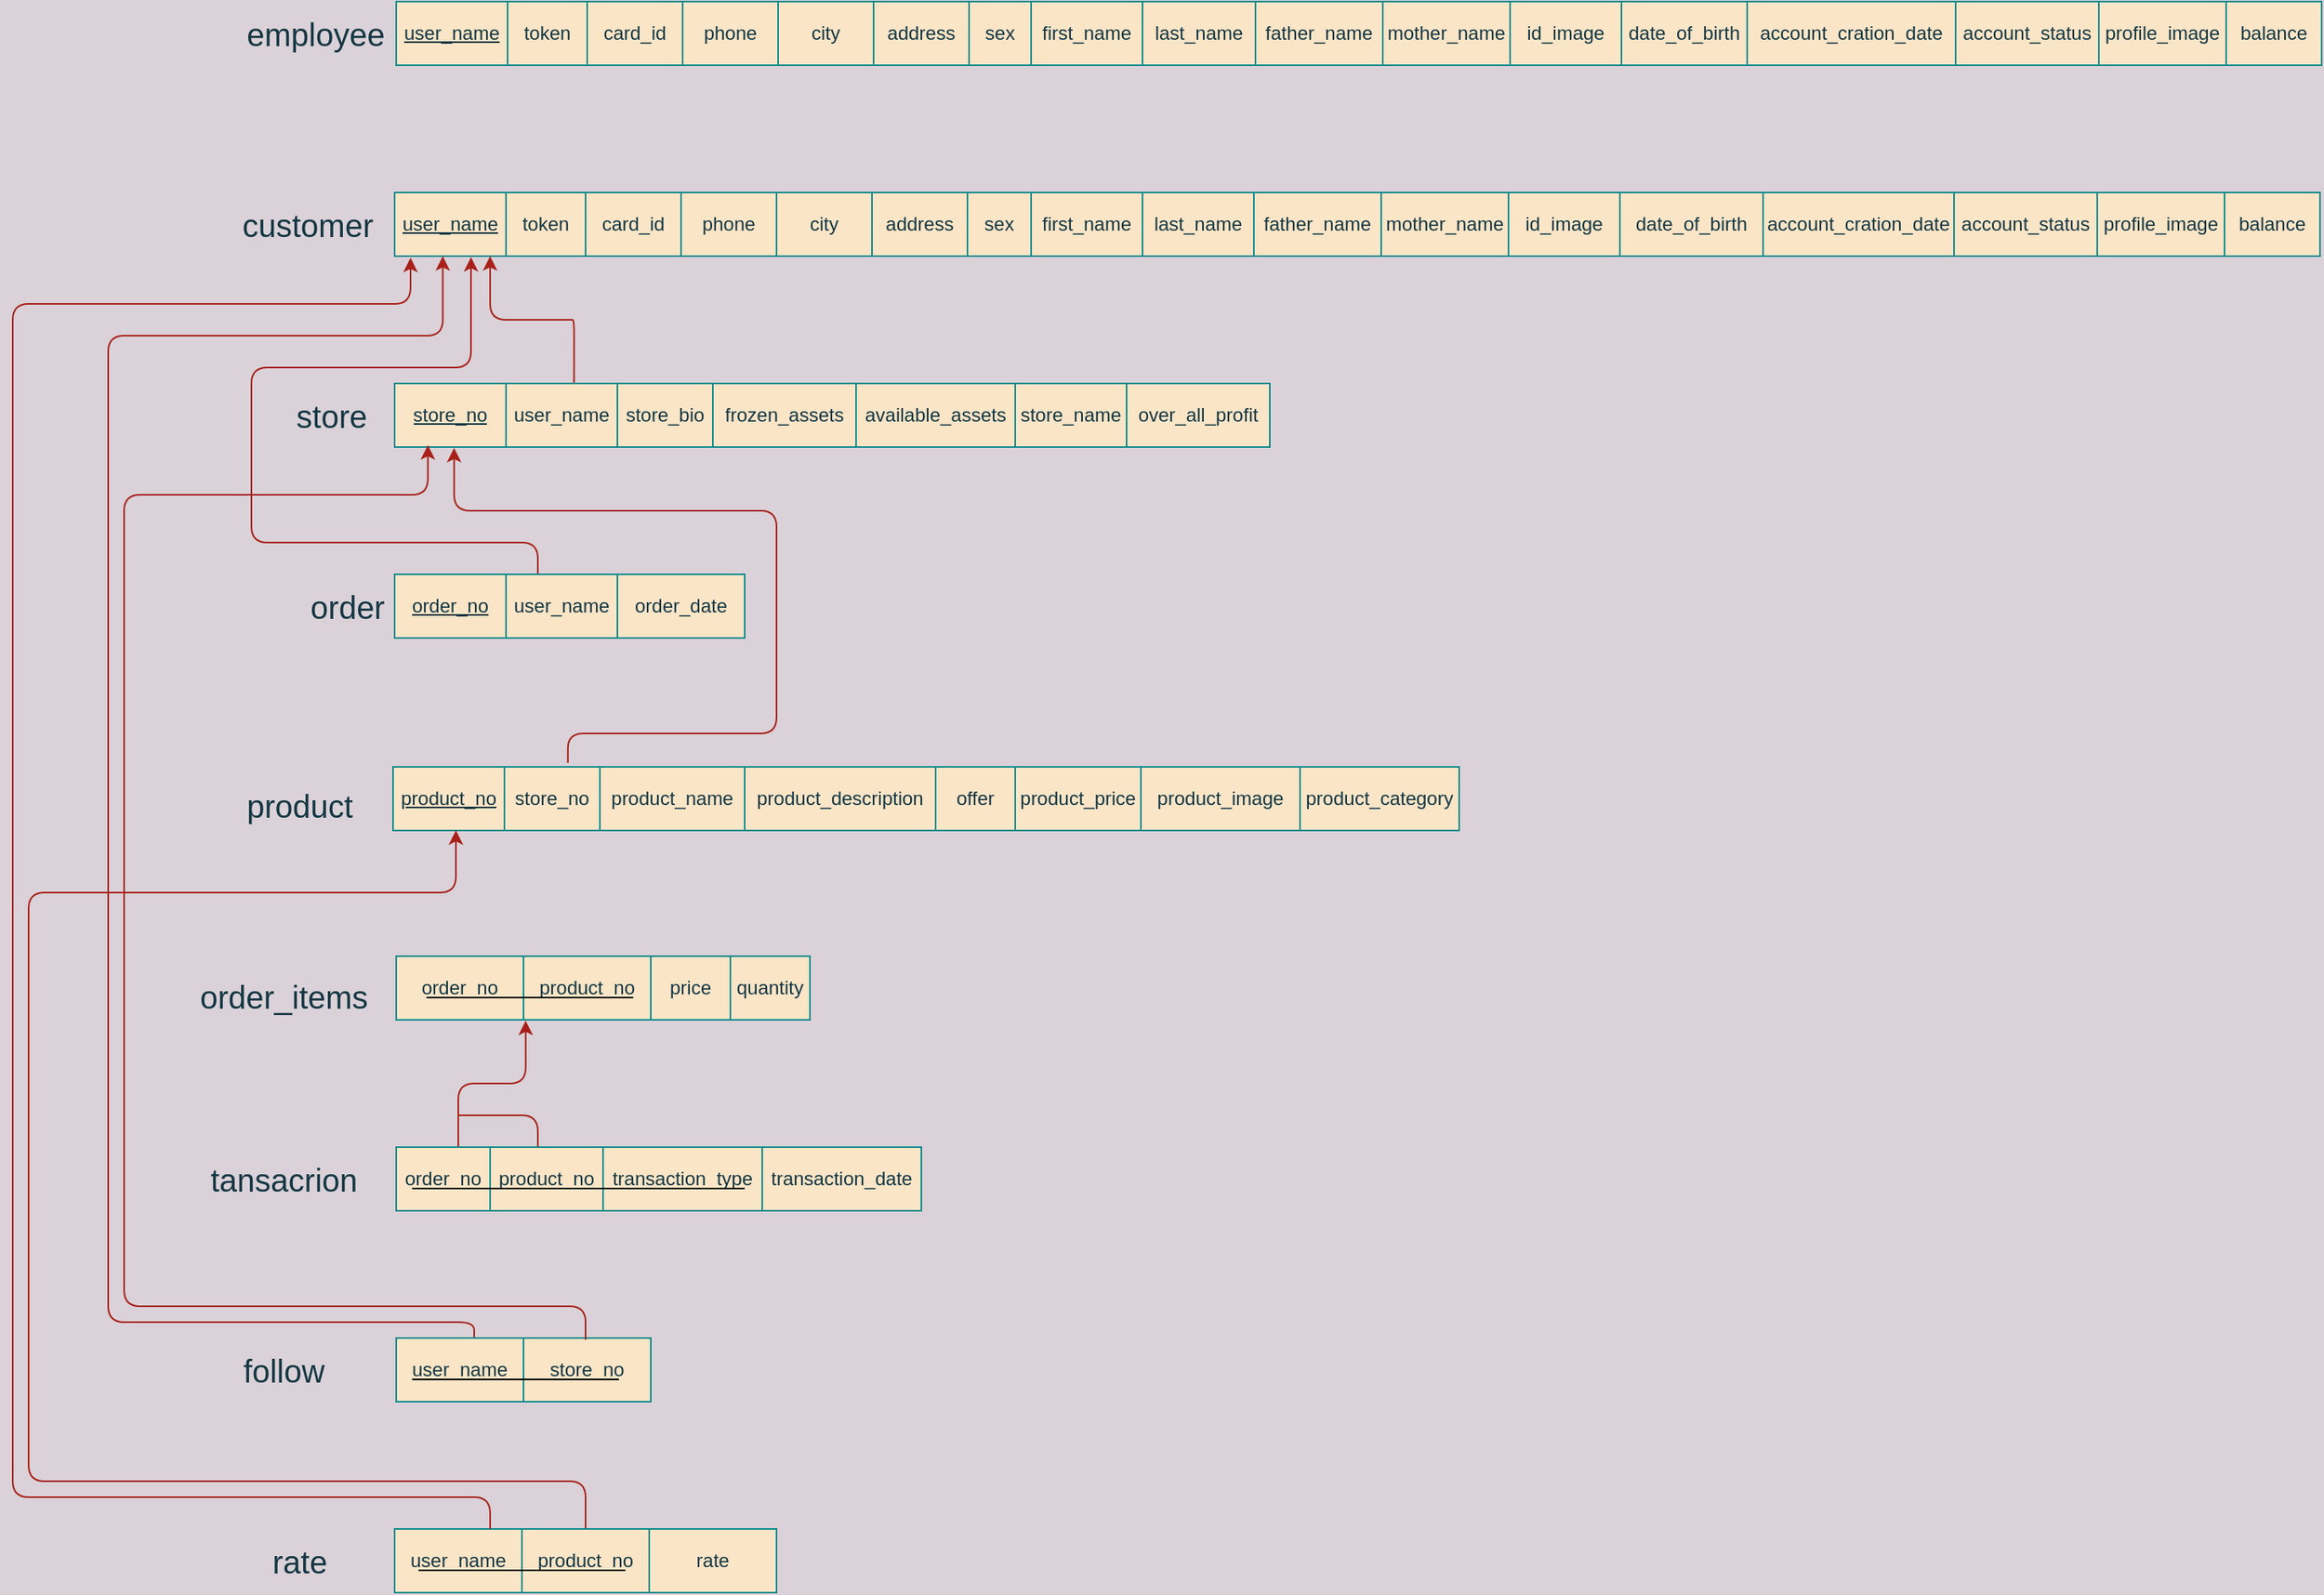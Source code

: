 <mxfile version="14.5.1" type="device"><diagram id="EsGol_sv_66CowbfucxW" name="Page-1"><mxGraphModel dx="2524" dy="632" grid="1" gridSize="10" guides="1" tooltips="1" connect="1" arrows="1" fold="1" page="1" pageScale="1" pageWidth="1500" pageHeight="4000" background="#DAD2D8" math="0" shadow="0"><root><mxCell id="0"/><mxCell id="1" parent="0"/><mxCell id="yxXymelv10TJQGW7tBSp-2" value="" style="shape=table;html=1;whiteSpace=wrap;startSize=0;container=1;collapsible=0;childLayout=tableLayout;strokeColor=#0F8B8D;fillColor=#FAE5C7;fontColor=#143642;" parent="1" vertex="1"><mxGeometry x="-40" y="200" width="1210" height="40" as="geometry"/></mxCell><mxCell id="yxXymelv10TJQGW7tBSp-3" value="" style="shape=partialRectangle;html=1;whiteSpace=wrap;collapsible=0;dropTarget=0;pointerEvents=0;fillColor=none;top=0;left=0;bottom=0;right=0;points=[[0,0.5],[1,0.5]];portConstraint=eastwest;strokeColor=#0F8B8D;fontColor=#143642;" parent="yxXymelv10TJQGW7tBSp-2" vertex="1"><mxGeometry width="1210" height="40" as="geometry"/></mxCell><mxCell id="yxXymelv10TJQGW7tBSp-20" value="&lt;u&gt;user_name&lt;/u&gt;" style="shape=partialRectangle;html=1;whiteSpace=wrap;connectable=0;overflow=hidden;top=0;left=0;bottom=0;right=0;fillColor=none;strokeColor=#0F8B8D;fontColor=#143642;" parent="yxXymelv10TJQGW7tBSp-3" vertex="1"><mxGeometry width="70" height="40" as="geometry"/></mxCell><mxCell id="yxXymelv10TJQGW7tBSp-19" value="token" style="shape=partialRectangle;html=1;whiteSpace=wrap;connectable=0;overflow=hidden;fillColor=none;top=0;left=0;bottom=0;right=0;strokeColor=#0F8B8D;fontColor=#143642;" parent="yxXymelv10TJQGW7tBSp-3" vertex="1"><mxGeometry x="70" width="50" height="40" as="geometry"/></mxCell><mxCell id="yxXymelv10TJQGW7tBSp-4" value="card_id" style="shape=partialRectangle;html=1;whiteSpace=wrap;connectable=0;overflow=hidden;fillColor=none;top=0;left=0;bottom=0;right=0;strokeColor=#0F8B8D;fontColor=#143642;" parent="yxXymelv10TJQGW7tBSp-3" vertex="1"><mxGeometry x="120" width="60" height="40" as="geometry"/></mxCell><mxCell id="yxXymelv10TJQGW7tBSp-5" value="phone" style="shape=partialRectangle;html=1;whiteSpace=wrap;connectable=0;overflow=hidden;fillColor=none;top=0;left=0;bottom=0;right=0;strokeColor=#0F8B8D;fontColor=#143642;" parent="yxXymelv10TJQGW7tBSp-3" vertex="1"><mxGeometry x="180" width="60" height="40" as="geometry"/></mxCell><mxCell id="yxXymelv10TJQGW7tBSp-6" value="city" style="shape=partialRectangle;html=1;whiteSpace=wrap;connectable=0;overflow=hidden;fillColor=none;top=0;left=0;bottom=0;right=0;strokeColor=#0F8B8D;fontColor=#143642;" parent="yxXymelv10TJQGW7tBSp-3" vertex="1"><mxGeometry x="240" width="60" height="40" as="geometry"/></mxCell><mxCell id="yxXymelv10TJQGW7tBSp-7" value="address" style="shape=partialRectangle;html=1;whiteSpace=wrap;connectable=0;overflow=hidden;fillColor=none;top=0;left=0;bottom=0;right=0;strokeColor=#0F8B8D;fontColor=#143642;" parent="yxXymelv10TJQGW7tBSp-3" vertex="1"><mxGeometry x="300" width="60" height="40" as="geometry"/></mxCell><mxCell id="yxXymelv10TJQGW7tBSp-8" value="sex" style="shape=partialRectangle;html=1;whiteSpace=wrap;connectable=0;overflow=hidden;fillColor=none;top=0;left=0;bottom=0;right=0;strokeColor=#0F8B8D;fontColor=#143642;" parent="yxXymelv10TJQGW7tBSp-3" vertex="1"><mxGeometry x="360" width="40" height="40" as="geometry"/></mxCell><mxCell id="yxXymelv10TJQGW7tBSp-9" value="first_name" style="shape=partialRectangle;html=1;whiteSpace=wrap;connectable=0;overflow=hidden;fillColor=none;top=0;left=0;bottom=0;right=0;strokeColor=#0F8B8D;fontColor=#143642;" parent="yxXymelv10TJQGW7tBSp-3" vertex="1"><mxGeometry x="400" width="70" height="40" as="geometry"/></mxCell><mxCell id="yxXymelv10TJQGW7tBSp-10" value="last_name" style="shape=partialRectangle;html=1;whiteSpace=wrap;connectable=0;overflow=hidden;fillColor=none;top=0;left=0;bottom=0;right=0;strokeColor=#0F8B8D;fontColor=#143642;" parent="yxXymelv10TJQGW7tBSp-3" vertex="1"><mxGeometry x="470" width="70" height="40" as="geometry"/></mxCell><mxCell id="yxXymelv10TJQGW7tBSp-11" value="father_name" style="shape=partialRectangle;html=1;whiteSpace=wrap;connectable=0;overflow=hidden;fillColor=none;top=0;left=0;bottom=0;right=0;strokeColor=#0F8B8D;fontColor=#143642;" parent="yxXymelv10TJQGW7tBSp-3" vertex="1"><mxGeometry x="540" width="80" height="40" as="geometry"/></mxCell><mxCell id="yxXymelv10TJQGW7tBSp-12" value="mother_name" style="shape=partialRectangle;html=1;whiteSpace=wrap;connectable=0;overflow=hidden;fillColor=none;top=0;left=0;bottom=0;right=0;strokeColor=#0F8B8D;fontColor=#143642;" parent="yxXymelv10TJQGW7tBSp-3" vertex="1"><mxGeometry x="620" width="80" height="40" as="geometry"/></mxCell><mxCell id="yxXymelv10TJQGW7tBSp-13" value="id_image" style="shape=partialRectangle;html=1;whiteSpace=wrap;connectable=0;overflow=hidden;fillColor=none;top=0;left=0;bottom=0;right=0;strokeColor=#0F8B8D;fontColor=#143642;" parent="yxXymelv10TJQGW7tBSp-3" vertex="1"><mxGeometry x="700" width="70" height="40" as="geometry"/></mxCell><mxCell id="yxXymelv10TJQGW7tBSp-14" value="date_of_birth" style="shape=partialRectangle;html=1;whiteSpace=wrap;connectable=0;overflow=hidden;fillColor=none;top=0;left=0;bottom=0;right=0;strokeColor=#0F8B8D;fontColor=#143642;" parent="yxXymelv10TJQGW7tBSp-3" vertex="1"><mxGeometry x="770" width="90" height="40" as="geometry"/></mxCell><mxCell id="yxXymelv10TJQGW7tBSp-15" value="account_cration_date" style="shape=partialRectangle;html=1;whiteSpace=wrap;connectable=0;overflow=hidden;fillColor=none;top=0;left=0;bottom=0;right=0;strokeColor=#0F8B8D;fontColor=#143642;" parent="yxXymelv10TJQGW7tBSp-3" vertex="1"><mxGeometry x="860" width="120" height="40" as="geometry"/></mxCell><mxCell id="yxXymelv10TJQGW7tBSp-16" value="account_status" style="shape=partialRectangle;html=1;whiteSpace=wrap;connectable=0;overflow=hidden;fillColor=none;top=0;left=0;bottom=0;right=0;strokeColor=#0F8B8D;fontColor=#143642;" parent="yxXymelv10TJQGW7tBSp-3" vertex="1"><mxGeometry x="980" width="90" height="40" as="geometry"/></mxCell><mxCell id="yxXymelv10TJQGW7tBSp-17" value="profile_image" style="shape=partialRectangle;html=1;whiteSpace=wrap;connectable=0;overflow=hidden;fillColor=none;top=0;left=0;bottom=0;right=0;strokeColor=#0F8B8D;fontColor=#143642;" parent="yxXymelv10TJQGW7tBSp-3" vertex="1"><mxGeometry x="1070" width="80" height="40" as="geometry"/></mxCell><mxCell id="yxXymelv10TJQGW7tBSp-38" value="balance" style="shape=partialRectangle;html=1;whiteSpace=wrap;connectable=0;overflow=hidden;fillColor=none;top=0;left=0;bottom=0;right=0;strokeColor=#0F8B8D;fontColor=#143642;" parent="yxXymelv10TJQGW7tBSp-3" vertex="1"><mxGeometry x="1150" width="60" height="40" as="geometry"/></mxCell><mxCell id="yxXymelv10TJQGW7tBSp-40" value="&lt;font style=&quot;font-size: 20px&quot;&gt;customer&lt;/font&gt;" style="text;html=1;align=center;verticalAlign=middle;resizable=0;points=[];autosize=1;fontColor=#143642;" parent="1" vertex="1"><mxGeometry x="-145" y="210" width="100" height="20" as="geometry"/></mxCell><mxCell id="yxXymelv10TJQGW7tBSp-41" value="&lt;font style=&quot;font-size: 20px&quot;&gt;store&lt;/font&gt;" style="text;html=1;align=center;verticalAlign=middle;resizable=0;points=[];autosize=1;fontColor=#143642;" parent="1" vertex="1"><mxGeometry x="-110" y="330" width="60" height="20" as="geometry"/></mxCell><mxCell id="yxXymelv10TJQGW7tBSp-154" style="edgeStyle=orthogonalEdgeStyle;curved=0;rounded=1;sketch=0;orthogonalLoop=1;jettySize=auto;html=1;strokeColor=#A8201A;fillColor=#FAE5C7;fontColor=#143642;exitX=0.205;exitY=0.014;exitDx=0;exitDy=0;exitPerimeter=0;" parent="1" source="yxXymelv10TJQGW7tBSp-51" edge="1"><mxGeometry relative="1" as="geometry"><mxPoint x="20" y="240" as="targetPoint"/><Array as="points"><mxPoint x="71" y="280"/><mxPoint x="20" y="280"/><mxPoint x="20" y="240"/></Array></mxGeometry></mxCell><mxCell id="yxXymelv10TJQGW7tBSp-50" value="" style="shape=table;html=1;whiteSpace=wrap;startSize=0;container=1;collapsible=0;childLayout=tableLayout;strokeColor=#0F8B8D;fillColor=#FAE5C7;fontColor=#143642;" parent="1" vertex="1"><mxGeometry x="-40" y="320" width="550" height="40" as="geometry"/></mxCell><mxCell id="yxXymelv10TJQGW7tBSp-51" value="" style="shape=partialRectangle;html=1;whiteSpace=wrap;collapsible=0;dropTarget=0;pointerEvents=0;fillColor=none;top=0;left=0;bottom=0;right=0;points=[[0,0.5],[1,0.5]];portConstraint=eastwest;strokeColor=#0F8B8D;fontColor=#143642;" parent="yxXymelv10TJQGW7tBSp-50" vertex="1"><mxGeometry width="550" height="40" as="geometry"/></mxCell><mxCell id="yxXymelv10TJQGW7tBSp-52" value="&lt;u&gt;store_no&lt;/u&gt;" style="shape=partialRectangle;html=1;whiteSpace=wrap;connectable=0;overflow=hidden;top=0;left=0;bottom=0;right=0;fillColor=none;strokeColor=#0F8B8D;fontColor=#143642;" parent="yxXymelv10TJQGW7tBSp-51" vertex="1"><mxGeometry width="70" height="40" as="geometry"/></mxCell><mxCell id="yxXymelv10TJQGW7tBSp-153" value="user_name" style="shape=partialRectangle;html=1;whiteSpace=wrap;connectable=0;overflow=hidden;top=0;left=0;bottom=0;right=0;fillColor=none;strokeColor=#0F8B8D;fontColor=#143642;" parent="yxXymelv10TJQGW7tBSp-51" vertex="1"><mxGeometry x="70" width="70" height="40" as="geometry"/></mxCell><mxCell id="yxXymelv10TJQGW7tBSp-53" value="store_bio" style="shape=partialRectangle;html=1;whiteSpace=wrap;connectable=0;overflow=hidden;fillColor=none;top=0;left=0;bottom=0;right=0;strokeColor=#0F8B8D;fontColor=#143642;" parent="yxXymelv10TJQGW7tBSp-51" vertex="1"><mxGeometry x="140" width="60" height="40" as="geometry"/></mxCell><mxCell id="yxXymelv10TJQGW7tBSp-54" value="frozen_assets" style="shape=partialRectangle;html=1;whiteSpace=wrap;connectable=0;overflow=hidden;fillColor=none;top=0;left=0;bottom=0;right=0;strokeColor=#0F8B8D;fontColor=#143642;" parent="yxXymelv10TJQGW7tBSp-51" vertex="1"><mxGeometry x="200" width="90" height="40" as="geometry"/></mxCell><mxCell id="yxXymelv10TJQGW7tBSp-55" value="available_assets" style="shape=partialRectangle;html=1;whiteSpace=wrap;connectable=0;overflow=hidden;fillColor=none;top=0;left=0;bottom=0;right=0;strokeColor=#0F8B8D;fontColor=#143642;" parent="yxXymelv10TJQGW7tBSp-51" vertex="1"><mxGeometry x="290" width="100" height="40" as="geometry"/></mxCell><mxCell id="yxXymelv10TJQGW7tBSp-56" value="store_name" style="shape=partialRectangle;html=1;whiteSpace=wrap;connectable=0;overflow=hidden;fillColor=none;top=0;left=0;bottom=0;right=0;strokeColor=#0F8B8D;fontColor=#143642;" parent="yxXymelv10TJQGW7tBSp-51" vertex="1"><mxGeometry x="390" width="70" height="40" as="geometry"/></mxCell><mxCell id="yxXymelv10TJQGW7tBSp-58" value="over_all_profit" style="shape=partialRectangle;html=1;whiteSpace=wrap;connectable=0;overflow=hidden;fillColor=none;top=0;left=0;bottom=0;right=0;strokeColor=#0F8B8D;fontColor=#143642;" parent="yxXymelv10TJQGW7tBSp-51" vertex="1"><mxGeometry x="460" width="90" height="40" as="geometry"/></mxCell><mxCell id="yxXymelv10TJQGW7tBSp-164" style="edgeStyle=orthogonalEdgeStyle;curved=0;rounded=1;sketch=0;orthogonalLoop=1;jettySize=auto;html=1;entryX=0.04;entryY=1.015;entryDx=0;entryDy=0;entryPerimeter=0;strokeColor=#A8201A;fillColor=#FAE5C7;fontColor=#143642;" parent="1" source="yxXymelv10TJQGW7tBSp-84" target="yxXymelv10TJQGW7tBSp-3" edge="1"><mxGeometry relative="1" as="geometry"><Array as="points"><mxPoint x="50" y="420"/><mxPoint x="-130" y="420"/><mxPoint x="-130" y="310"/><mxPoint x="8" y="310"/><mxPoint x="8" y="241"/></Array></mxGeometry></mxCell><mxCell id="yxXymelv10TJQGW7tBSp-84" value="" style="shape=table;html=1;whiteSpace=wrap;startSize=0;container=1;collapsible=0;childLayout=tableLayout;strokeColor=#0F8B8D;fillColor=#FAE5C7;fontColor=#143642;" parent="1" vertex="1"><mxGeometry x="-40" y="440" width="220" height="40" as="geometry"/></mxCell><mxCell id="yxXymelv10TJQGW7tBSp-85" value="" style="shape=partialRectangle;html=1;whiteSpace=wrap;collapsible=0;dropTarget=0;pointerEvents=0;fillColor=none;top=0;left=0;bottom=0;right=0;points=[[0,0.5],[1,0.5]];portConstraint=eastwest;strokeColor=#0F8B8D;fontColor=#143642;" parent="yxXymelv10TJQGW7tBSp-84" vertex="1"><mxGeometry width="220" height="40" as="geometry"/></mxCell><mxCell id="yxXymelv10TJQGW7tBSp-86" value="&lt;u&gt;order_no&lt;/u&gt;" style="shape=partialRectangle;html=1;whiteSpace=wrap;connectable=0;overflow=hidden;top=0;left=0;bottom=0;right=0;fillColor=none;strokeColor=#0F8B8D;fontColor=#143642;" parent="yxXymelv10TJQGW7tBSp-85" vertex="1"><mxGeometry width="70" height="40" as="geometry"/></mxCell><mxCell id="yxXymelv10TJQGW7tBSp-163" value="user_name" style="shape=partialRectangle;html=1;whiteSpace=wrap;connectable=0;overflow=hidden;top=0;left=0;bottom=0;right=0;fillColor=none;strokeColor=#0F8B8D;fontColor=#143642;" parent="yxXymelv10TJQGW7tBSp-85" vertex="1"><mxGeometry x="70" width="70" height="40" as="geometry"/></mxCell><mxCell id="yxXymelv10TJQGW7tBSp-87" value="order_date" style="shape=partialRectangle;html=1;whiteSpace=wrap;connectable=0;overflow=hidden;fillColor=none;top=0;left=0;bottom=0;right=0;strokeColor=#0F8B8D;fontColor=#143642;" parent="yxXymelv10TJQGW7tBSp-85" vertex="1"><mxGeometry x="140" width="80" height="40" as="geometry"/></mxCell><mxCell id="yxXymelv10TJQGW7tBSp-92" value="&lt;font style=&quot;font-size: 20px&quot;&gt;order&lt;br&gt;&lt;/font&gt;" style="text;html=1;align=center;verticalAlign=middle;resizable=0;points=[];autosize=1;fontColor=#143642;" parent="1" vertex="1"><mxGeometry x="-100" y="450" width="60" height="20" as="geometry"/></mxCell><mxCell id="yxXymelv10TJQGW7tBSp-93" value="" style="shape=table;html=1;whiteSpace=wrap;startSize=0;container=1;collapsible=0;childLayout=tableLayout;strokeColor=#0F8B8D;fillColor=#FAE5C7;fontColor=#143642;" parent="1" vertex="1"><mxGeometry x="-39" y="80" width="1210" height="40" as="geometry"/></mxCell><mxCell id="yxXymelv10TJQGW7tBSp-94" value="" style="shape=partialRectangle;html=1;whiteSpace=wrap;collapsible=0;dropTarget=0;pointerEvents=0;fillColor=none;top=0;left=0;bottom=0;right=0;points=[[0,0.5],[1,0.5]];portConstraint=eastwest;strokeColor=#0F8B8D;fontColor=#143642;" parent="yxXymelv10TJQGW7tBSp-93" vertex="1"><mxGeometry width="1210" height="40" as="geometry"/></mxCell><mxCell id="yxXymelv10TJQGW7tBSp-95" value="&lt;u&gt;user_name&lt;/u&gt;" style="shape=partialRectangle;html=1;whiteSpace=wrap;connectable=0;overflow=hidden;top=0;left=0;bottom=0;right=0;fillColor=none;strokeColor=#0F8B8D;fontColor=#143642;" parent="yxXymelv10TJQGW7tBSp-94" vertex="1"><mxGeometry width="70" height="40" as="geometry"/></mxCell><mxCell id="yxXymelv10TJQGW7tBSp-96" value="token" style="shape=partialRectangle;html=1;whiteSpace=wrap;connectable=0;overflow=hidden;fillColor=none;top=0;left=0;bottom=0;right=0;strokeColor=#0F8B8D;fontColor=#143642;" parent="yxXymelv10TJQGW7tBSp-94" vertex="1"><mxGeometry x="70" width="50" height="40" as="geometry"/></mxCell><mxCell id="yxXymelv10TJQGW7tBSp-97" value="card_id" style="shape=partialRectangle;html=1;whiteSpace=wrap;connectable=0;overflow=hidden;fillColor=none;top=0;left=0;bottom=0;right=0;strokeColor=#0F8B8D;fontColor=#143642;" parent="yxXymelv10TJQGW7tBSp-94" vertex="1"><mxGeometry x="120" width="60" height="40" as="geometry"/></mxCell><mxCell id="yxXymelv10TJQGW7tBSp-98" value="phone" style="shape=partialRectangle;html=1;whiteSpace=wrap;connectable=0;overflow=hidden;fillColor=none;top=0;left=0;bottom=0;right=0;strokeColor=#0F8B8D;fontColor=#143642;" parent="yxXymelv10TJQGW7tBSp-94" vertex="1"><mxGeometry x="180" width="60" height="40" as="geometry"/></mxCell><mxCell id="yxXymelv10TJQGW7tBSp-99" value="city" style="shape=partialRectangle;html=1;whiteSpace=wrap;connectable=0;overflow=hidden;fillColor=none;top=0;left=0;bottom=0;right=0;strokeColor=#0F8B8D;fontColor=#143642;" parent="yxXymelv10TJQGW7tBSp-94" vertex="1"><mxGeometry x="240" width="60" height="40" as="geometry"/></mxCell><mxCell id="yxXymelv10TJQGW7tBSp-100" value="address" style="shape=partialRectangle;html=1;whiteSpace=wrap;connectable=0;overflow=hidden;fillColor=none;top=0;left=0;bottom=0;right=0;strokeColor=#0F8B8D;fontColor=#143642;" parent="yxXymelv10TJQGW7tBSp-94" vertex="1"><mxGeometry x="300" width="60" height="40" as="geometry"/></mxCell><mxCell id="yxXymelv10TJQGW7tBSp-101" value="sex" style="shape=partialRectangle;html=1;whiteSpace=wrap;connectable=0;overflow=hidden;fillColor=none;top=0;left=0;bottom=0;right=0;strokeColor=#0F8B8D;fontColor=#143642;" parent="yxXymelv10TJQGW7tBSp-94" vertex="1"><mxGeometry x="360" width="39" height="40" as="geometry"/></mxCell><mxCell id="yxXymelv10TJQGW7tBSp-102" value="first_name" style="shape=partialRectangle;html=1;whiteSpace=wrap;connectable=0;overflow=hidden;fillColor=none;top=0;left=0;bottom=0;right=0;strokeColor=#0F8B8D;fontColor=#143642;" parent="yxXymelv10TJQGW7tBSp-94" vertex="1"><mxGeometry x="399" width="70" height="40" as="geometry"/></mxCell><mxCell id="yxXymelv10TJQGW7tBSp-103" value="last_name" style="shape=partialRectangle;html=1;whiteSpace=wrap;connectable=0;overflow=hidden;fillColor=none;top=0;left=0;bottom=0;right=0;strokeColor=#0F8B8D;fontColor=#143642;" parent="yxXymelv10TJQGW7tBSp-94" vertex="1"><mxGeometry x="469" width="71" height="40" as="geometry"/></mxCell><mxCell id="yxXymelv10TJQGW7tBSp-104" value="father_name" style="shape=partialRectangle;html=1;whiteSpace=wrap;connectable=0;overflow=hidden;fillColor=none;top=0;left=0;bottom=0;right=0;strokeColor=#0F8B8D;fontColor=#143642;" parent="yxXymelv10TJQGW7tBSp-94" vertex="1"><mxGeometry x="540" width="80" height="40" as="geometry"/></mxCell><mxCell id="yxXymelv10TJQGW7tBSp-105" value="mother_name" style="shape=partialRectangle;html=1;whiteSpace=wrap;connectable=0;overflow=hidden;fillColor=none;top=0;left=0;bottom=0;right=0;strokeColor=#0F8B8D;fontColor=#143642;" parent="yxXymelv10TJQGW7tBSp-94" vertex="1"><mxGeometry x="620" width="80" height="40" as="geometry"/></mxCell><mxCell id="yxXymelv10TJQGW7tBSp-106" value="id_image" style="shape=partialRectangle;html=1;whiteSpace=wrap;connectable=0;overflow=hidden;fillColor=none;top=0;left=0;bottom=0;right=0;strokeColor=#0F8B8D;fontColor=#143642;" parent="yxXymelv10TJQGW7tBSp-94" vertex="1"><mxGeometry x="700" width="70" height="40" as="geometry"/></mxCell><mxCell id="yxXymelv10TJQGW7tBSp-107" value="date_of_birth" style="shape=partialRectangle;html=1;whiteSpace=wrap;connectable=0;overflow=hidden;fillColor=none;top=0;left=0;bottom=0;right=0;strokeColor=#0F8B8D;fontColor=#143642;" parent="yxXymelv10TJQGW7tBSp-94" vertex="1"><mxGeometry x="770" width="79" height="40" as="geometry"/></mxCell><mxCell id="yxXymelv10TJQGW7tBSp-108" value="account_cration_date" style="shape=partialRectangle;html=1;whiteSpace=wrap;connectable=0;overflow=hidden;fillColor=none;top=0;left=0;bottom=0;right=0;strokeColor=#0F8B8D;fontColor=#143642;" parent="yxXymelv10TJQGW7tBSp-94" vertex="1"><mxGeometry x="849" width="131" height="40" as="geometry"/></mxCell><mxCell id="yxXymelv10TJQGW7tBSp-109" value="account_status" style="shape=partialRectangle;html=1;whiteSpace=wrap;connectable=0;overflow=hidden;fillColor=none;top=0;left=0;bottom=0;right=0;strokeColor=#0F8B8D;fontColor=#143642;" parent="yxXymelv10TJQGW7tBSp-94" vertex="1"><mxGeometry x="980" width="90" height="40" as="geometry"/></mxCell><mxCell id="yxXymelv10TJQGW7tBSp-110" value="profile_image" style="shape=partialRectangle;html=1;whiteSpace=wrap;connectable=0;overflow=hidden;fillColor=none;top=0;left=0;bottom=0;right=0;strokeColor=#0F8B8D;fontColor=#143642;" parent="yxXymelv10TJQGW7tBSp-94" vertex="1"><mxGeometry x="1070" width="80" height="40" as="geometry"/></mxCell><mxCell id="yxXymelv10TJQGW7tBSp-111" value="balance" style="shape=partialRectangle;html=1;whiteSpace=wrap;connectable=0;overflow=hidden;fillColor=none;top=0;left=0;bottom=0;right=0;strokeColor=#0F8B8D;fontColor=#143642;" parent="yxXymelv10TJQGW7tBSp-94" vertex="1"><mxGeometry x="1150" width="60" height="40" as="geometry"/></mxCell><mxCell id="yxXymelv10TJQGW7tBSp-112" value="&lt;font style=&quot;font-size: 20px&quot;&gt;employee&lt;/font&gt;" style="text;html=1;align=center;verticalAlign=middle;resizable=0;points=[];autosize=1;fontColor=#143642;" parent="1" vertex="1"><mxGeometry x="-140" y="90" width="100" height="20" as="geometry"/></mxCell><mxCell id="yxXymelv10TJQGW7tBSp-165" style="edgeStyle=orthogonalEdgeStyle;curved=0;rounded=1;sketch=0;orthogonalLoop=1;jettySize=auto;html=1;entryX=0.313;entryY=1.014;entryDx=0;entryDy=0;entryPerimeter=0;strokeColor=#A8201A;fillColor=#FAE5C7;fontColor=#143642;" parent="1" source="yxXymelv10TJQGW7tBSp-113" target="yxXymelv10TJQGW7tBSp-133" edge="1"><mxGeometry relative="1" as="geometry"><Array as="points"><mxPoint y="760"/><mxPoint x="42" y="760"/></Array></mxGeometry></mxCell><mxCell id="yxXymelv10TJQGW7tBSp-167" style="edgeStyle=orthogonalEdgeStyle;curved=0;rounded=1;sketch=0;orthogonalLoop=1;jettySize=auto;html=1;strokeColor=#A8201A;fillColor=#FAE5C7;fontColor=#143642;endArrow=none;endFill=0;" parent="1" source="yxXymelv10TJQGW7tBSp-113" edge="1"><mxGeometry relative="1" as="geometry"><mxPoint y="780" as="targetPoint"/><Array as="points"><mxPoint x="50" y="780"/></Array></mxGeometry></mxCell><mxCell id="yxXymelv10TJQGW7tBSp-113" value="" style="shape=table;html=1;whiteSpace=wrap;startSize=0;container=1;collapsible=0;childLayout=tableLayout;strokeColor=#0F8B8D;fillColor=#FAE5C7;fontColor=#143642;" parent="1" vertex="1"><mxGeometry x="-39" y="800" width="330" height="40" as="geometry"/></mxCell><mxCell id="yxXymelv10TJQGW7tBSp-114" value="" style="shape=partialRectangle;html=1;whiteSpace=wrap;collapsible=0;dropTarget=0;pointerEvents=0;fillColor=none;top=0;left=0;bottom=0;right=0;points=[[0,0.5],[1,0.5]];portConstraint=eastwest;strokeColor=#0F8B8D;fontColor=#143642;" parent="yxXymelv10TJQGW7tBSp-113" vertex="1"><mxGeometry width="330" height="40" as="geometry"/></mxCell><mxCell id="yxXymelv10TJQGW7tBSp-150" value="&lt;span&gt;order_no&lt;/span&gt;" style="shape=partialRectangle;html=1;whiteSpace=wrap;connectable=0;overflow=hidden;top=0;left=0;bottom=0;right=0;fillColor=none;strokeColor=#0F8B8D;fontColor=#143642;" parent="yxXymelv10TJQGW7tBSp-114" vertex="1"><mxGeometry width="59" height="40" as="geometry"/></mxCell><mxCell id="yxXymelv10TJQGW7tBSp-149" value="product_no" style="shape=partialRectangle;html=1;whiteSpace=wrap;connectable=0;overflow=hidden;top=0;left=0;bottom=0;right=0;fillColor=none;strokeColor=#0F8B8D;fontColor=#143642;" parent="yxXymelv10TJQGW7tBSp-114" vertex="1"><mxGeometry x="59" width="71" height="40" as="geometry"/></mxCell><mxCell id="yxXymelv10TJQGW7tBSp-116" value="transaction_type" style="shape=partialRectangle;html=1;whiteSpace=wrap;connectable=0;overflow=hidden;fillColor=none;top=0;left=0;bottom=0;right=0;strokeColor=#0F8B8D;fontColor=#143642;" parent="yxXymelv10TJQGW7tBSp-114" vertex="1"><mxGeometry x="130" width="100" height="40" as="geometry"/></mxCell><mxCell id="yxXymelv10TJQGW7tBSp-119" value="transaction_date" style="shape=partialRectangle;html=1;whiteSpace=wrap;connectable=0;overflow=hidden;fillColor=none;top=0;left=0;bottom=0;right=0;strokeColor=#0F8B8D;fontColor=#143642;" parent="yxXymelv10TJQGW7tBSp-114" vertex="1"><mxGeometry x="230" width="100" height="40" as="geometry"/></mxCell><mxCell id="yxXymelv10TJQGW7tBSp-117" value="&lt;font style=&quot;font-size: 20px&quot;&gt;tansacrion&lt;br&gt;&lt;/font&gt;" style="text;html=1;align=center;verticalAlign=middle;resizable=0;points=[];autosize=1;fontColor=#143642;" parent="1" vertex="1"><mxGeometry x="-165" y="810" width="110" height="20" as="geometry"/></mxCell><mxCell id="yxXymelv10TJQGW7tBSp-155" style="edgeStyle=orthogonalEdgeStyle;curved=0;rounded=1;sketch=0;orthogonalLoop=1;jettySize=auto;html=1;entryX=0.068;entryY=1.014;entryDx=0;entryDy=0;entryPerimeter=0;strokeColor=#A8201A;fillColor=#FAE5C7;fontColor=#143642;exitX=0.164;exitY=-0.063;exitDx=0;exitDy=0;exitPerimeter=0;" parent="1" source="yxXymelv10TJQGW7tBSp-121" target="yxXymelv10TJQGW7tBSp-51" edge="1"><mxGeometry relative="1" as="geometry"><Array as="points"><mxPoint x="69" y="540"/><mxPoint x="200" y="540"/><mxPoint x="200" y="400"/><mxPoint x="-3" y="400"/></Array></mxGeometry></mxCell><mxCell id="yxXymelv10TJQGW7tBSp-120" value="" style="shape=table;html=1;whiteSpace=wrap;startSize=0;container=1;collapsible=0;childLayout=tableLayout;strokeColor=#0F8B8D;fillColor=#FAE5C7;fontColor=#143642;" parent="1" vertex="1"><mxGeometry x="-41" y="561" width="670" height="40" as="geometry"/></mxCell><mxCell id="yxXymelv10TJQGW7tBSp-121" value="" style="shape=partialRectangle;html=1;whiteSpace=wrap;collapsible=0;dropTarget=0;pointerEvents=0;fillColor=none;top=0;left=0;bottom=0;right=0;points=[[0,0.5],[1,0.5]];portConstraint=eastwest;strokeColor=#0F8B8D;fontColor=#143642;" parent="yxXymelv10TJQGW7tBSp-120" vertex="1"><mxGeometry width="670" height="40" as="geometry"/></mxCell><mxCell id="yxXymelv10TJQGW7tBSp-122" value="&lt;u&gt;product_no&lt;/u&gt;" style="shape=partialRectangle;html=1;whiteSpace=wrap;connectable=0;overflow=hidden;top=0;left=0;bottom=0;right=0;fillColor=none;strokeColor=#0F8B8D;fontColor=#143642;" parent="yxXymelv10TJQGW7tBSp-121" vertex="1"><mxGeometry width="70" height="40" as="geometry"/></mxCell><mxCell id="yxXymelv10TJQGW7tBSp-123" value="store_no" style="shape=partialRectangle;html=1;whiteSpace=wrap;connectable=0;overflow=hidden;fillColor=none;top=0;left=0;bottom=0;right=0;strokeColor=#0F8B8D;fontColor=#143642;" parent="yxXymelv10TJQGW7tBSp-121" vertex="1"><mxGeometry x="70" width="60" height="40" as="geometry"/></mxCell><mxCell id="yxXymelv10TJQGW7tBSp-124" value="product_name" style="shape=partialRectangle;html=1;whiteSpace=wrap;connectable=0;overflow=hidden;fillColor=none;top=0;left=0;bottom=0;right=0;strokeColor=#0F8B8D;fontColor=#143642;" parent="yxXymelv10TJQGW7tBSp-121" vertex="1"><mxGeometry x="130" width="91" height="40" as="geometry"/></mxCell><mxCell id="yxXymelv10TJQGW7tBSp-125" value="product_description" style="shape=partialRectangle;html=1;whiteSpace=wrap;connectable=0;overflow=hidden;fillColor=none;top=0;left=0;bottom=0;right=0;strokeColor=#0F8B8D;fontColor=#143642;" parent="yxXymelv10TJQGW7tBSp-121" vertex="1"><mxGeometry x="221" width="120" height="40" as="geometry"/></mxCell><mxCell id="yxXymelv10TJQGW7tBSp-126" value="offer" style="shape=partialRectangle;html=1;whiteSpace=wrap;connectable=0;overflow=hidden;fillColor=none;top=0;left=0;bottom=0;right=0;strokeColor=#0F8B8D;fontColor=#143642;" parent="yxXymelv10TJQGW7tBSp-121" vertex="1"><mxGeometry x="341" width="50" height="40" as="geometry"/></mxCell><mxCell id="yxXymelv10TJQGW7tBSp-127" value="product_price" style="shape=partialRectangle;html=1;whiteSpace=wrap;connectable=0;overflow=hidden;fillColor=none;top=0;left=0;bottom=0;right=0;strokeColor=#0F8B8D;fontColor=#143642;" parent="yxXymelv10TJQGW7tBSp-121" vertex="1"><mxGeometry x="391" width="79" height="40" as="geometry"/></mxCell><mxCell id="yxXymelv10TJQGW7tBSp-130" value="product_image" style="shape=partialRectangle;html=1;whiteSpace=wrap;connectable=0;overflow=hidden;fillColor=none;top=0;left=0;bottom=0;right=0;strokeColor=#0F8B8D;fontColor=#143642;" parent="yxXymelv10TJQGW7tBSp-121" vertex="1"><mxGeometry x="470" width="100" height="40" as="geometry"/></mxCell><mxCell id="yxXymelv10TJQGW7tBSp-131" value="product_category" style="shape=partialRectangle;html=1;whiteSpace=wrap;connectable=0;overflow=hidden;fillColor=none;top=0;left=0;bottom=0;right=0;strokeColor=#0F8B8D;fontColor=#143642;" parent="yxXymelv10TJQGW7tBSp-121" vertex="1"><mxGeometry x="570" width="100" height="40" as="geometry"/></mxCell><mxCell id="yxXymelv10TJQGW7tBSp-128" value="&lt;font style=&quot;font-size: 20px&quot;&gt;product&lt;br&gt;&lt;/font&gt;" style="text;html=1;align=center;verticalAlign=middle;resizable=0;points=[];autosize=1;fontColor=#143642;" parent="1" vertex="1"><mxGeometry x="-140" y="575" width="80" height="20" as="geometry"/></mxCell><mxCell id="yxXymelv10TJQGW7tBSp-132" value="" style="shape=table;html=1;whiteSpace=wrap;startSize=0;container=1;collapsible=0;childLayout=tableLayout;strokeColor=#0F8B8D;fillColor=#FAE5C7;fontColor=#143642;" parent="1" vertex="1"><mxGeometry x="-39" y="680" width="260" height="40" as="geometry"/></mxCell><mxCell id="yxXymelv10TJQGW7tBSp-133" value="" style="shape=partialRectangle;html=1;whiteSpace=wrap;collapsible=0;dropTarget=0;pointerEvents=0;fillColor=none;top=0;left=0;bottom=0;right=0;points=[[0,0.5],[1,0.5]];portConstraint=eastwest;strokeColor=#0F8B8D;fontColor=#143642;" parent="yxXymelv10TJQGW7tBSp-132" vertex="1"><mxGeometry width="260" height="40" as="geometry"/></mxCell><mxCell id="yxXymelv10TJQGW7tBSp-135" value="order_no" style="shape=partialRectangle;html=1;whiteSpace=wrap;connectable=0;overflow=hidden;fillColor=none;top=0;left=0;bottom=0;right=0;strokeColor=#0F8B8D;fontColor=#143642;" parent="yxXymelv10TJQGW7tBSp-133" vertex="1"><mxGeometry width="80" height="40" as="geometry"/></mxCell><mxCell id="yxXymelv10TJQGW7tBSp-157" value="product_no" style="shape=partialRectangle;html=1;whiteSpace=wrap;connectable=0;overflow=hidden;fillColor=none;top=0;left=0;bottom=0;right=0;strokeColor=#0F8B8D;fontColor=#143642;" parent="yxXymelv10TJQGW7tBSp-133" vertex="1"><mxGeometry x="80" width="80" height="40" as="geometry"/></mxCell><mxCell id="yxXymelv10TJQGW7tBSp-136" value="price" style="shape=partialRectangle;html=1;whiteSpace=wrap;connectable=0;overflow=hidden;fillColor=none;top=0;left=0;bottom=0;right=0;strokeColor=#0F8B8D;fontColor=#143642;" parent="yxXymelv10TJQGW7tBSp-133" vertex="1"><mxGeometry x="160" width="50" height="40" as="geometry"/></mxCell><mxCell id="yxXymelv10TJQGW7tBSp-139" value="quantity" style="shape=partialRectangle;html=1;whiteSpace=wrap;connectable=0;overflow=hidden;fillColor=none;top=0;left=0;bottom=0;right=0;strokeColor=#0F8B8D;fontColor=#143642;" parent="yxXymelv10TJQGW7tBSp-133" vertex="1"><mxGeometry x="210" width="50" height="40" as="geometry"/></mxCell><mxCell id="yxXymelv10TJQGW7tBSp-137" value="&lt;font style=&quot;font-size: 20px&quot;&gt;order_items&lt;br&gt;&lt;/font&gt;" style="text;html=1;align=center;verticalAlign=middle;resizable=0;points=[];autosize=1;fontColor=#143642;" parent="1" vertex="1"><mxGeometry x="-170" y="695" width="120" height="20" as="geometry"/></mxCell><mxCell id="yxXymelv10TJQGW7tBSp-138" value="" style="line;strokeWidth=1;html=1;rounded=0;sketch=0;fontColor=#143642;fillColor=#000000;strokeColor=#000000;" parent="1" vertex="1"><mxGeometry x="-20" y="701" width="130" height="10" as="geometry"/></mxCell><mxCell id="yxXymelv10TJQGW7tBSp-151" value="" style="line;strokeWidth=1;html=1;rounded=0;sketch=0;fontColor=#143642;fillColor=#000000;strokeColor=#000000;" parent="1" vertex="1"><mxGeometry x="-29" y="821" width="209" height="10" as="geometry"/></mxCell><mxCell id="yxXymelv10TJQGW7tBSp-176" style="edgeStyle=orthogonalEdgeStyle;curved=0;rounded=1;sketch=0;orthogonalLoop=1;jettySize=auto;html=1;entryX=0.025;entryY=1;entryDx=0;entryDy=0;entryPerimeter=0;endArrow=classic;endFill=1;strokeColor=#A8201A;fillColor=#FAE5C7;fontColor=#143642;" parent="1" source="yxXymelv10TJQGW7tBSp-168" target="yxXymelv10TJQGW7tBSp-3" edge="1"><mxGeometry relative="1" as="geometry"><Array as="points"><mxPoint x="10" y="910"/><mxPoint x="-220" y="910"/><mxPoint x="-220" y="290"/><mxPoint x="-10" y="290"/></Array></mxGeometry></mxCell><mxCell id="yxXymelv10TJQGW7tBSp-168" value="" style="shape=table;html=1;whiteSpace=wrap;startSize=0;container=1;collapsible=0;childLayout=tableLayout;strokeColor=#0F8B8D;fillColor=#FAE5C7;fontColor=#143642;" parent="1" vertex="1"><mxGeometry x="-39" y="920" width="160" height="40" as="geometry"/></mxCell><mxCell id="yxXymelv10TJQGW7tBSp-169" value="" style="shape=partialRectangle;html=1;whiteSpace=wrap;collapsible=0;dropTarget=0;pointerEvents=0;fillColor=none;top=0;left=0;bottom=0;right=0;points=[[0,0.5],[1,0.5]];portConstraint=eastwest;strokeColor=#0F8B8D;fontColor=#143642;" parent="yxXymelv10TJQGW7tBSp-168" vertex="1"><mxGeometry width="160" height="40" as="geometry"/></mxCell><mxCell id="yxXymelv10TJQGW7tBSp-170" value="user_name" style="shape=partialRectangle;html=1;whiteSpace=wrap;connectable=0;overflow=hidden;fillColor=none;top=0;left=0;bottom=0;right=0;strokeColor=#0F8B8D;fontColor=#143642;" parent="yxXymelv10TJQGW7tBSp-169" vertex="1"><mxGeometry width="80" height="40" as="geometry"/></mxCell><mxCell id="yxXymelv10TJQGW7tBSp-171" value="store_no" style="shape=partialRectangle;html=1;whiteSpace=wrap;connectable=0;overflow=hidden;fillColor=none;top=0;left=0;bottom=0;right=0;strokeColor=#0F8B8D;fontColor=#143642;" parent="yxXymelv10TJQGW7tBSp-169" vertex="1"><mxGeometry x="80" width="80" height="40" as="geometry"/></mxCell><mxCell id="yxXymelv10TJQGW7tBSp-174" value="&lt;font style=&quot;font-size: 20px&quot;&gt;follow&lt;br&gt;&lt;/font&gt;" style="text;html=1;align=center;verticalAlign=middle;resizable=0;points=[];autosize=1;fontColor=#143642;" parent="1" vertex="1"><mxGeometry x="-145" y="930" width="70" height="20" as="geometry"/></mxCell><mxCell id="yxXymelv10TJQGW7tBSp-175" value="" style="line;strokeWidth=1;html=1;rounded=0;sketch=0;fontColor=#143642;fillColor=#000000;strokeColor=#000000;" parent="1" vertex="1"><mxGeometry x="-29" y="941" width="130" height="10" as="geometry"/></mxCell><mxCell id="yxXymelv10TJQGW7tBSp-177" style="edgeStyle=orthogonalEdgeStyle;curved=0;rounded=1;sketch=0;orthogonalLoop=1;jettySize=auto;html=1;endArrow=classic;endFill=1;strokeColor=#A8201A;fillColor=#FAE5C7;fontColor=#143642;entryX=0.038;entryY=0.969;entryDx=0;entryDy=0;entryPerimeter=0;" parent="1" target="yxXymelv10TJQGW7tBSp-51" edge="1"><mxGeometry relative="1" as="geometry"><mxPoint x="80" y="921" as="sourcePoint"/><mxPoint x="-10" y="370" as="targetPoint"/><Array as="points"><mxPoint x="80" y="900"/><mxPoint x="-210" y="900"/><mxPoint x="-210" y="390"/><mxPoint x="-19" y="390"/></Array></mxGeometry></mxCell><mxCell id="yxXymelv10TJQGW7tBSp-187" style="edgeStyle=orthogonalEdgeStyle;curved=0;rounded=1;sketch=0;orthogonalLoop=1;jettySize=auto;html=1;entryX=0.059;entryY=0.996;entryDx=0;entryDy=0;entryPerimeter=0;endArrow=classic;endFill=1;strokeColor=#A8201A;fillColor=#FAE5C7;fontColor=#143642;" parent="1" source="yxXymelv10TJQGW7tBSp-178" target="yxXymelv10TJQGW7tBSp-121" edge="1"><mxGeometry relative="1" as="geometry"><Array as="points"><mxPoint x="80" y="1010"/><mxPoint x="-270" y="1010"/><mxPoint x="-270" y="640"/><mxPoint x="-1" y="640"/></Array></mxGeometry></mxCell><mxCell id="yxXymelv10TJQGW7tBSp-178" value="" style="shape=table;html=1;whiteSpace=wrap;startSize=0;container=1;collapsible=0;childLayout=tableLayout;strokeColor=#0F8B8D;fillColor=#FAE5C7;fontColor=#143642;" parent="1" vertex="1"><mxGeometry x="-40" y="1040" width="240" height="40" as="geometry"/></mxCell><mxCell id="yxXymelv10TJQGW7tBSp-179" value="" style="shape=partialRectangle;html=1;whiteSpace=wrap;collapsible=0;dropTarget=0;pointerEvents=0;fillColor=none;top=0;left=0;bottom=0;right=0;points=[[0,0.5],[1,0.5]];portConstraint=eastwest;strokeColor=#0F8B8D;fontColor=#143642;" parent="yxXymelv10TJQGW7tBSp-178" vertex="1"><mxGeometry width="240" height="40" as="geometry"/></mxCell><mxCell id="yxXymelv10TJQGW7tBSp-180" value="user_name" style="shape=partialRectangle;html=1;whiteSpace=wrap;connectable=0;overflow=hidden;fillColor=none;top=0;left=0;bottom=0;right=0;strokeColor=#0F8B8D;fontColor=#143642;" parent="yxXymelv10TJQGW7tBSp-179" vertex="1"><mxGeometry width="80" height="40" as="geometry"/></mxCell><mxCell id="yxXymelv10TJQGW7tBSp-181" value="product_no" style="shape=partialRectangle;html=1;whiteSpace=wrap;connectable=0;overflow=hidden;fillColor=none;top=0;left=0;bottom=0;right=0;strokeColor=#0F8B8D;fontColor=#143642;" parent="yxXymelv10TJQGW7tBSp-179" vertex="1"><mxGeometry x="80" width="80" height="40" as="geometry"/></mxCell><mxCell id="yxXymelv10TJQGW7tBSp-183" value="rate" style="shape=partialRectangle;html=1;whiteSpace=wrap;connectable=0;overflow=hidden;fillColor=none;top=0;left=0;bottom=0;right=0;strokeColor=#0F8B8D;fontColor=#143642;" parent="yxXymelv10TJQGW7tBSp-179" vertex="1"><mxGeometry x="160" width="80" height="40" as="geometry"/></mxCell><mxCell id="yxXymelv10TJQGW7tBSp-182" value="&lt;font style=&quot;font-size: 20px&quot;&gt;rate&lt;br&gt;&lt;/font&gt;" style="text;html=1;align=center;verticalAlign=middle;resizable=0;points=[];autosize=1;fontColor=#143642;" parent="1" vertex="1"><mxGeometry x="-125" y="1050" width="50" height="20" as="geometry"/></mxCell><mxCell id="yxXymelv10TJQGW7tBSp-184" value="" style="line;strokeWidth=1;html=1;rounded=0;sketch=0;fontColor=#143642;fillColor=#000000;strokeColor=#000000;" parent="1" vertex="1"><mxGeometry x="-25" y="1061" width="130" height="10" as="geometry"/></mxCell><mxCell id="yxXymelv10TJQGW7tBSp-186" style="edgeStyle=orthogonalEdgeStyle;curved=0;rounded=1;sketch=0;orthogonalLoop=1;jettySize=auto;html=1;endArrow=classic;endFill=1;strokeColor=#A8201A;fillColor=#FAE5C7;fontColor=#143642;" parent="1" edge="1"><mxGeometry relative="1" as="geometry"><mxPoint x="20" y="1040" as="sourcePoint"/><mxPoint x="-30" y="241" as="targetPoint"/><Array as="points"><mxPoint x="20" y="1020"/><mxPoint x="-280" y="1020"/><mxPoint x="-280" y="270"/><mxPoint x="-30" y="270"/><mxPoint x="-30" y="241"/></Array></mxGeometry></mxCell></root></mxGraphModel></diagram></mxfile>
